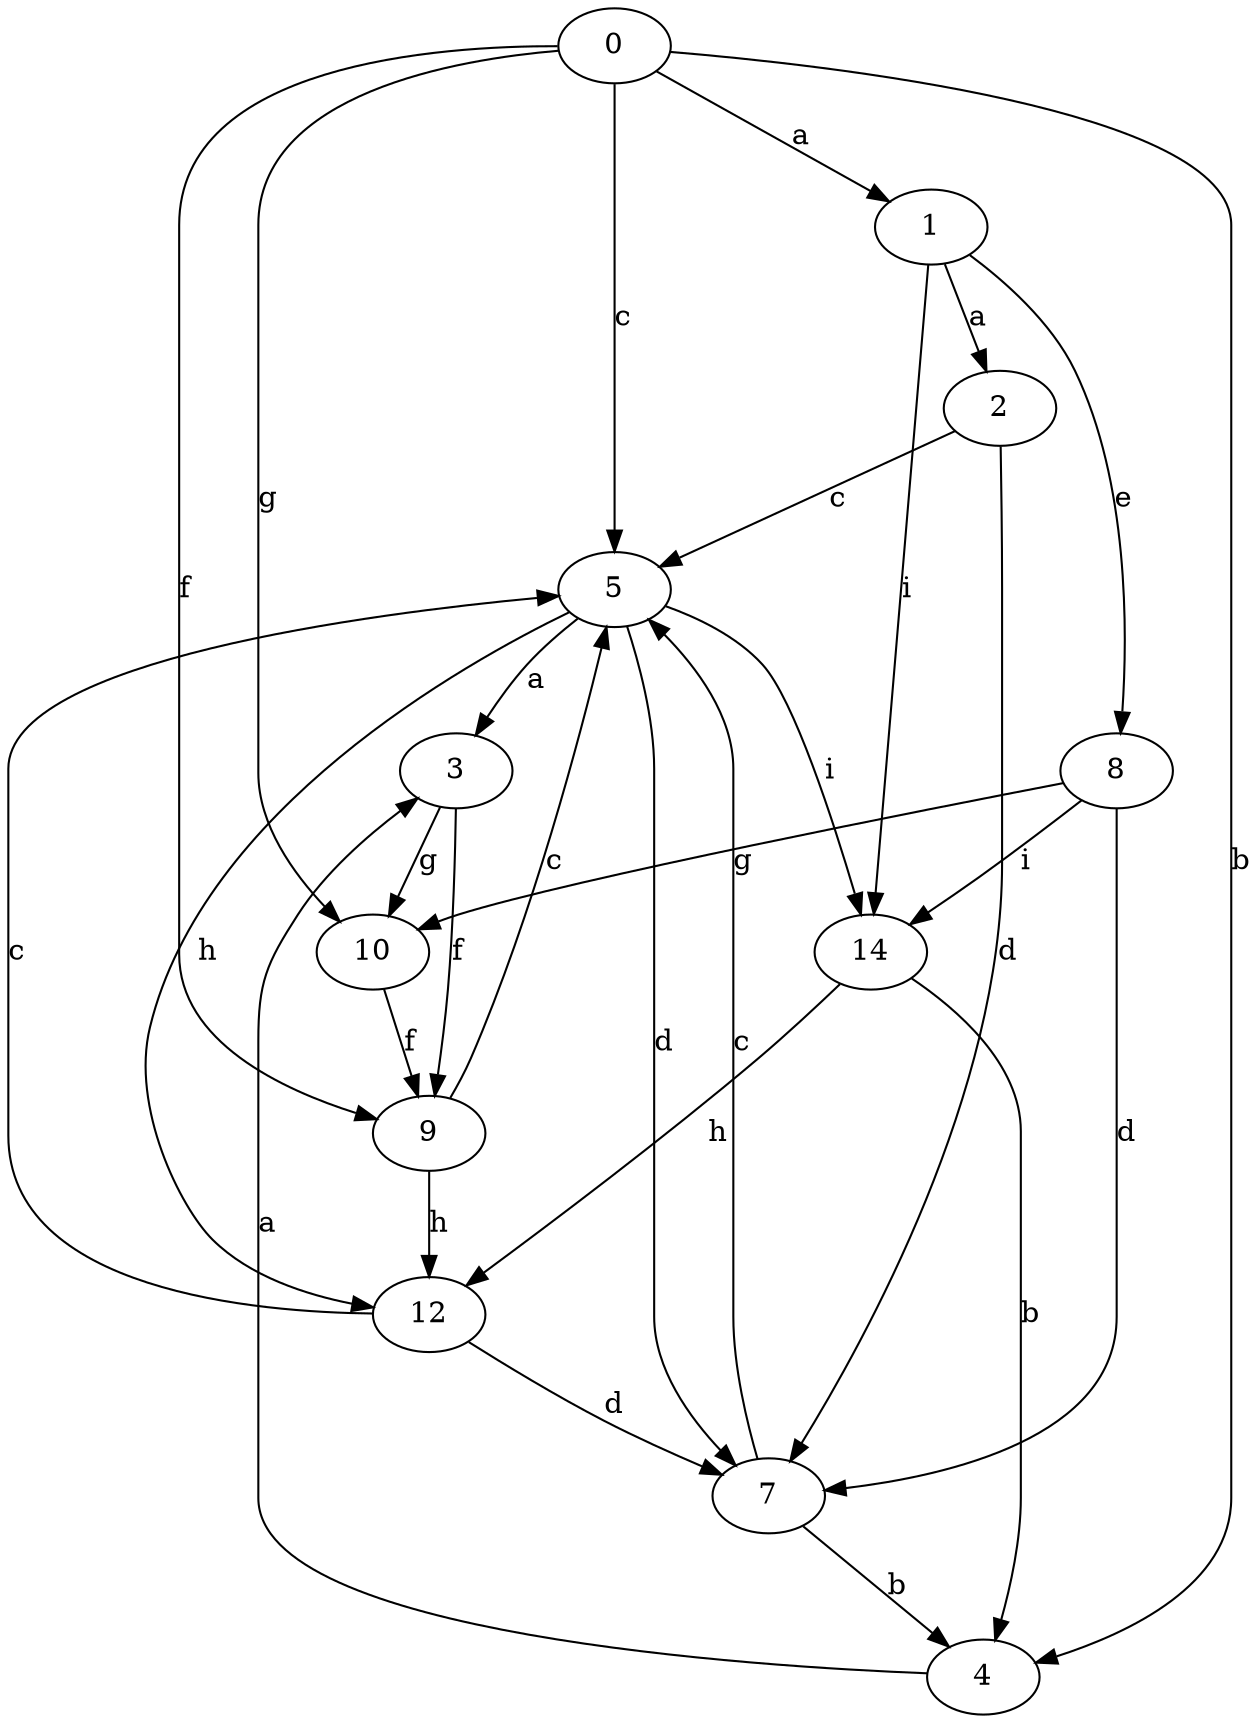 strict digraph  {
1;
2;
3;
4;
5;
0;
7;
8;
9;
10;
12;
14;
1 -> 2  [label=a];
1 -> 8  [label=e];
1 -> 14  [label=i];
2 -> 5  [label=c];
2 -> 7  [label=d];
3 -> 9  [label=f];
3 -> 10  [label=g];
4 -> 3  [label=a];
5 -> 3  [label=a];
5 -> 7  [label=d];
5 -> 12  [label=h];
5 -> 14  [label=i];
0 -> 1  [label=a];
0 -> 4  [label=b];
0 -> 5  [label=c];
0 -> 9  [label=f];
0 -> 10  [label=g];
7 -> 4  [label=b];
7 -> 5  [label=c];
8 -> 7  [label=d];
8 -> 10  [label=g];
8 -> 14  [label=i];
9 -> 5  [label=c];
9 -> 12  [label=h];
10 -> 9  [label=f];
12 -> 5  [label=c];
12 -> 7  [label=d];
14 -> 4  [label=b];
14 -> 12  [label=h];
}
